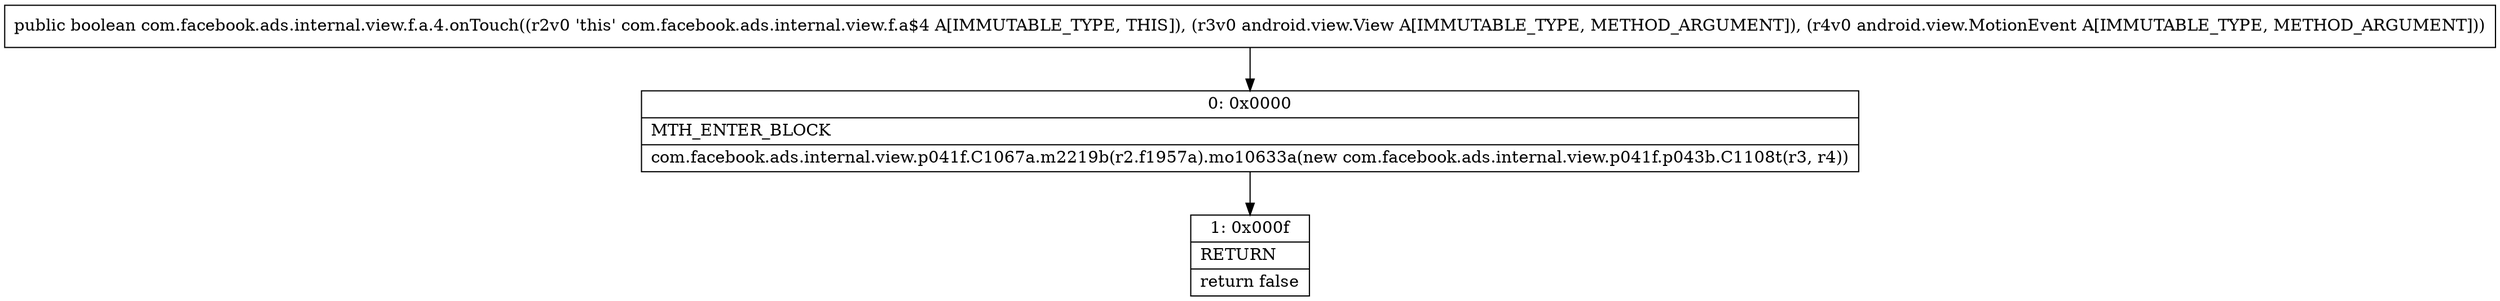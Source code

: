 digraph "CFG forcom.facebook.ads.internal.view.f.a.4.onTouch(Landroid\/view\/View;Landroid\/view\/MotionEvent;)Z" {
Node_0 [shape=record,label="{0\:\ 0x0000|MTH_ENTER_BLOCK\l|com.facebook.ads.internal.view.p041f.C1067a.m2219b(r2.f1957a).mo10633a(new com.facebook.ads.internal.view.p041f.p043b.C1108t(r3, r4))\l}"];
Node_1 [shape=record,label="{1\:\ 0x000f|RETURN\l|return false\l}"];
MethodNode[shape=record,label="{public boolean com.facebook.ads.internal.view.f.a.4.onTouch((r2v0 'this' com.facebook.ads.internal.view.f.a$4 A[IMMUTABLE_TYPE, THIS]), (r3v0 android.view.View A[IMMUTABLE_TYPE, METHOD_ARGUMENT]), (r4v0 android.view.MotionEvent A[IMMUTABLE_TYPE, METHOD_ARGUMENT])) }"];
MethodNode -> Node_0;
Node_0 -> Node_1;
}

